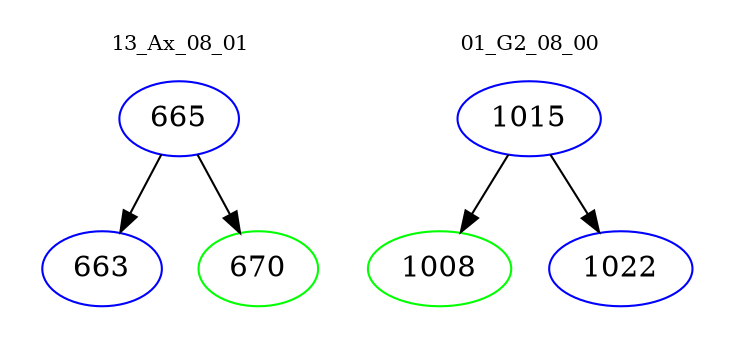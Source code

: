 digraph{
subgraph cluster_0 {
color = white
label = "13_Ax_08_01";
fontsize=10;
T0_665 [label="665", color="blue"]
T0_665 -> T0_663 [color="black"]
T0_663 [label="663", color="blue"]
T0_665 -> T0_670 [color="black"]
T0_670 [label="670", color="green"]
}
subgraph cluster_1 {
color = white
label = "01_G2_08_00";
fontsize=10;
T1_1015 [label="1015", color="blue"]
T1_1015 -> T1_1008 [color="black"]
T1_1008 [label="1008", color="green"]
T1_1015 -> T1_1022 [color="black"]
T1_1022 [label="1022", color="blue"]
}
}
